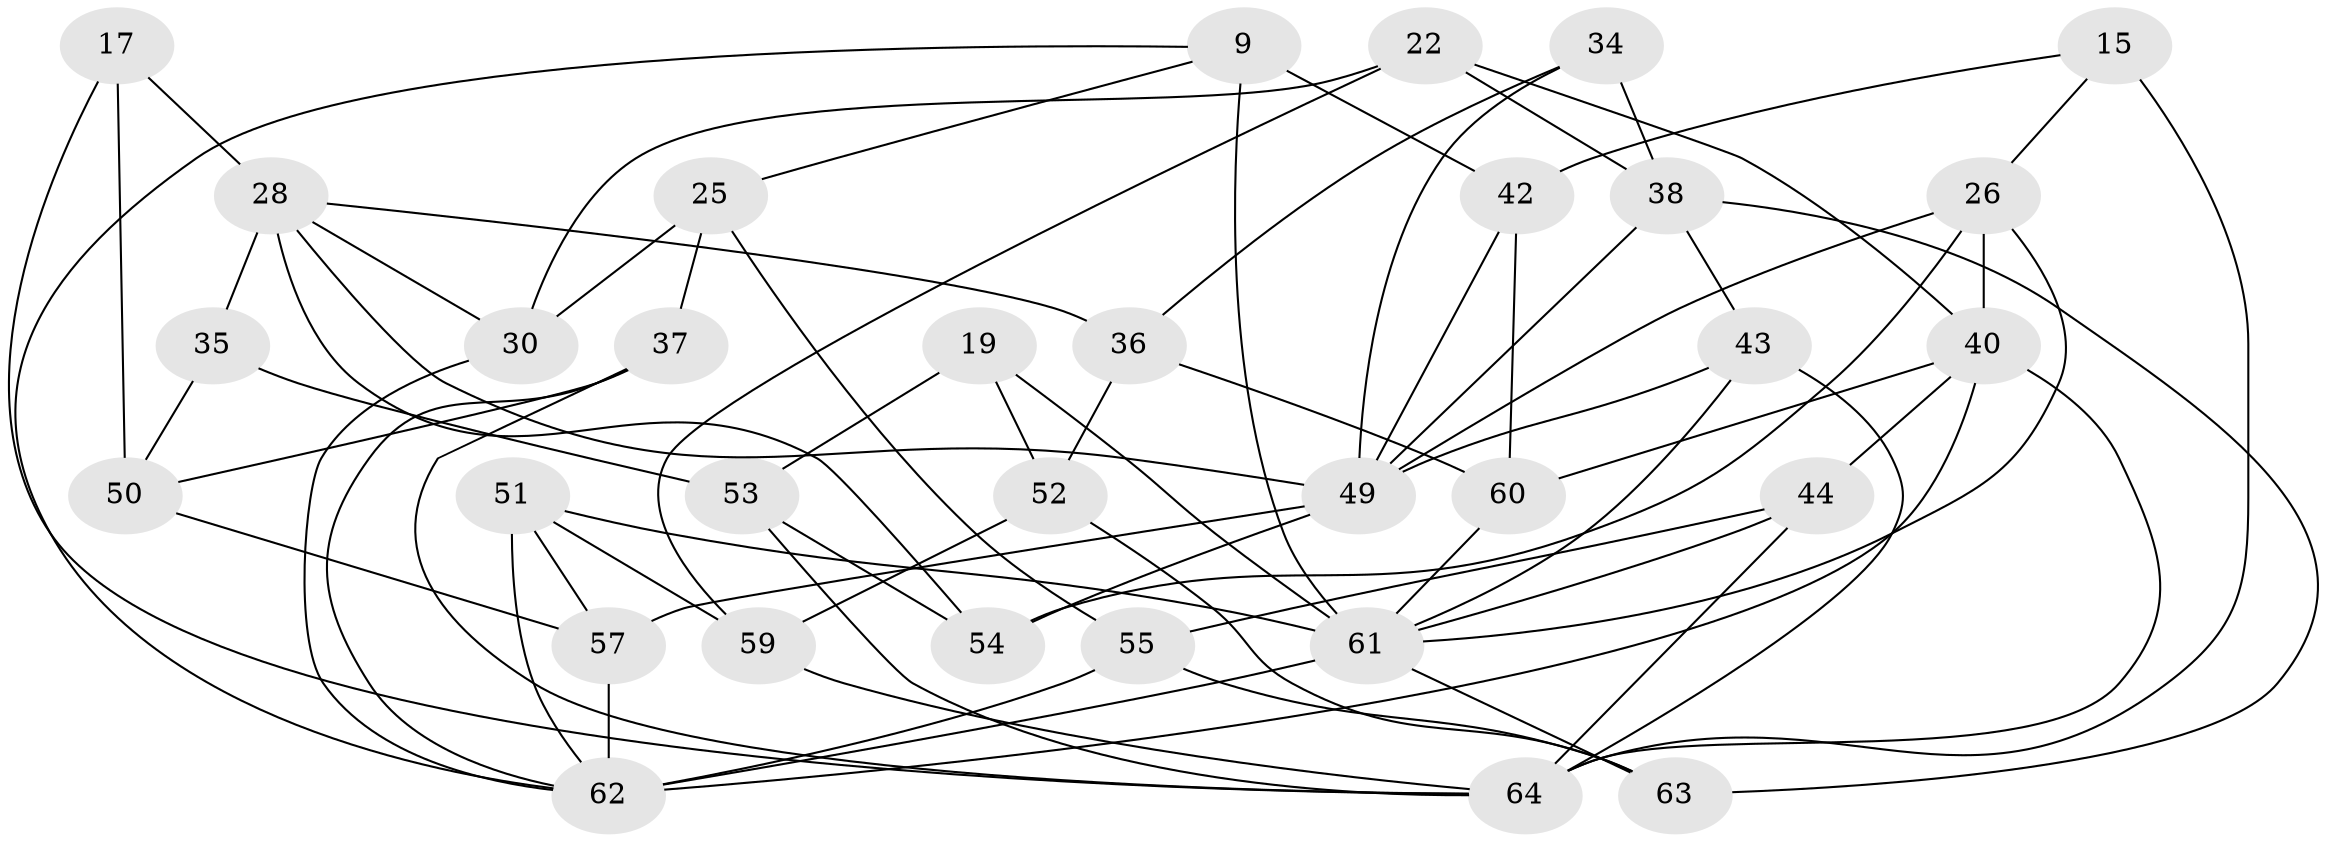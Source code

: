 // original degree distribution, {4: 1.0}
// Generated by graph-tools (version 1.1) at 2025/57/03/09/25 04:57:10]
// undirected, 32 vertices, 73 edges
graph export_dot {
graph [start="1"]
  node [color=gray90,style=filled];
  9 [super="+5"];
  15;
  17;
  19;
  22;
  25;
  26 [super="+21"];
  28 [super="+24"];
  30;
  34;
  35;
  36;
  37;
  38 [super="+33"];
  40 [super="+4+8+13"];
  42;
  43;
  44 [super="+41"];
  49 [super="+29"];
  50;
  51 [super="+3+11+23"];
  52 [super="+46"];
  53;
  54;
  55;
  57 [super="+56"];
  59 [super="+32"];
  60;
  61 [super="+18+48"];
  62 [super="+58"];
  63;
  64 [super="+6+27"];
  9 -- 42;
  9 -- 25;
  9 -- 61 [weight=3];
  9 -- 62;
  15 -- 26;
  15 -- 42;
  15 -- 64 [weight=2];
  17 -- 28 [weight=2];
  17 -- 50;
  17 -- 64;
  19 -- 52 [weight=2];
  19 -- 53;
  19 -- 61;
  22 -- 30;
  22 -- 38;
  22 -- 59;
  22 -- 40;
  25 -- 37;
  25 -- 55;
  25 -- 30;
  26 -- 54;
  26 -- 40 [weight=2];
  26 -- 61;
  26 -- 49;
  28 -- 35 [weight=2];
  28 -- 36;
  28 -- 54;
  28 -- 30;
  28 -- 49;
  30 -- 62;
  34 -- 38 [weight=2];
  34 -- 36;
  34 -- 49;
  35 -- 53;
  35 -- 50;
  36 -- 52;
  36 -- 60;
  37 -- 50;
  37 -- 64;
  37 -- 62;
  38 -- 63;
  38 -- 49;
  38 -- 43;
  40 -- 60;
  40 -- 64;
  40 -- 62 [weight=4];
  40 -- 44;
  42 -- 49;
  42 -- 60;
  43 -- 64;
  43 -- 61;
  43 -- 49;
  44 -- 64 [weight=2];
  44 -- 61 [weight=2];
  44 -- 55;
  49 -- 54;
  49 -- 57;
  50 -- 57;
  51 -- 59 [weight=2];
  51 -- 57 [weight=3];
  51 -- 61 [weight=3];
  51 -- 62 [weight=2];
  52 -- 59 [weight=2];
  52 -- 63;
  53 -- 54;
  53 -- 64;
  55 -- 63;
  55 -- 62;
  57 -- 62 [weight=3];
  59 -- 64;
  60 -- 61;
  61 -- 63;
  61 -- 62;
}
